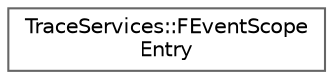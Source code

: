 digraph "Graphical Class Hierarchy"
{
 // INTERACTIVE_SVG=YES
 // LATEX_PDF_SIZE
  bgcolor="transparent";
  edge [fontname=Helvetica,fontsize=10,labelfontname=Helvetica,labelfontsize=10];
  node [fontname=Helvetica,fontsize=10,shape=box,height=0.2,width=0.4];
  rankdir="LR";
  Node0 [id="Node000000",label="TraceServices::FEventScope\lEntry",height=0.2,width=0.4,color="grey40", fillcolor="white", style="filled",URL="$da/d5e/structTraceServices_1_1FEventScopeEntry.html",tooltip=" "];
}
